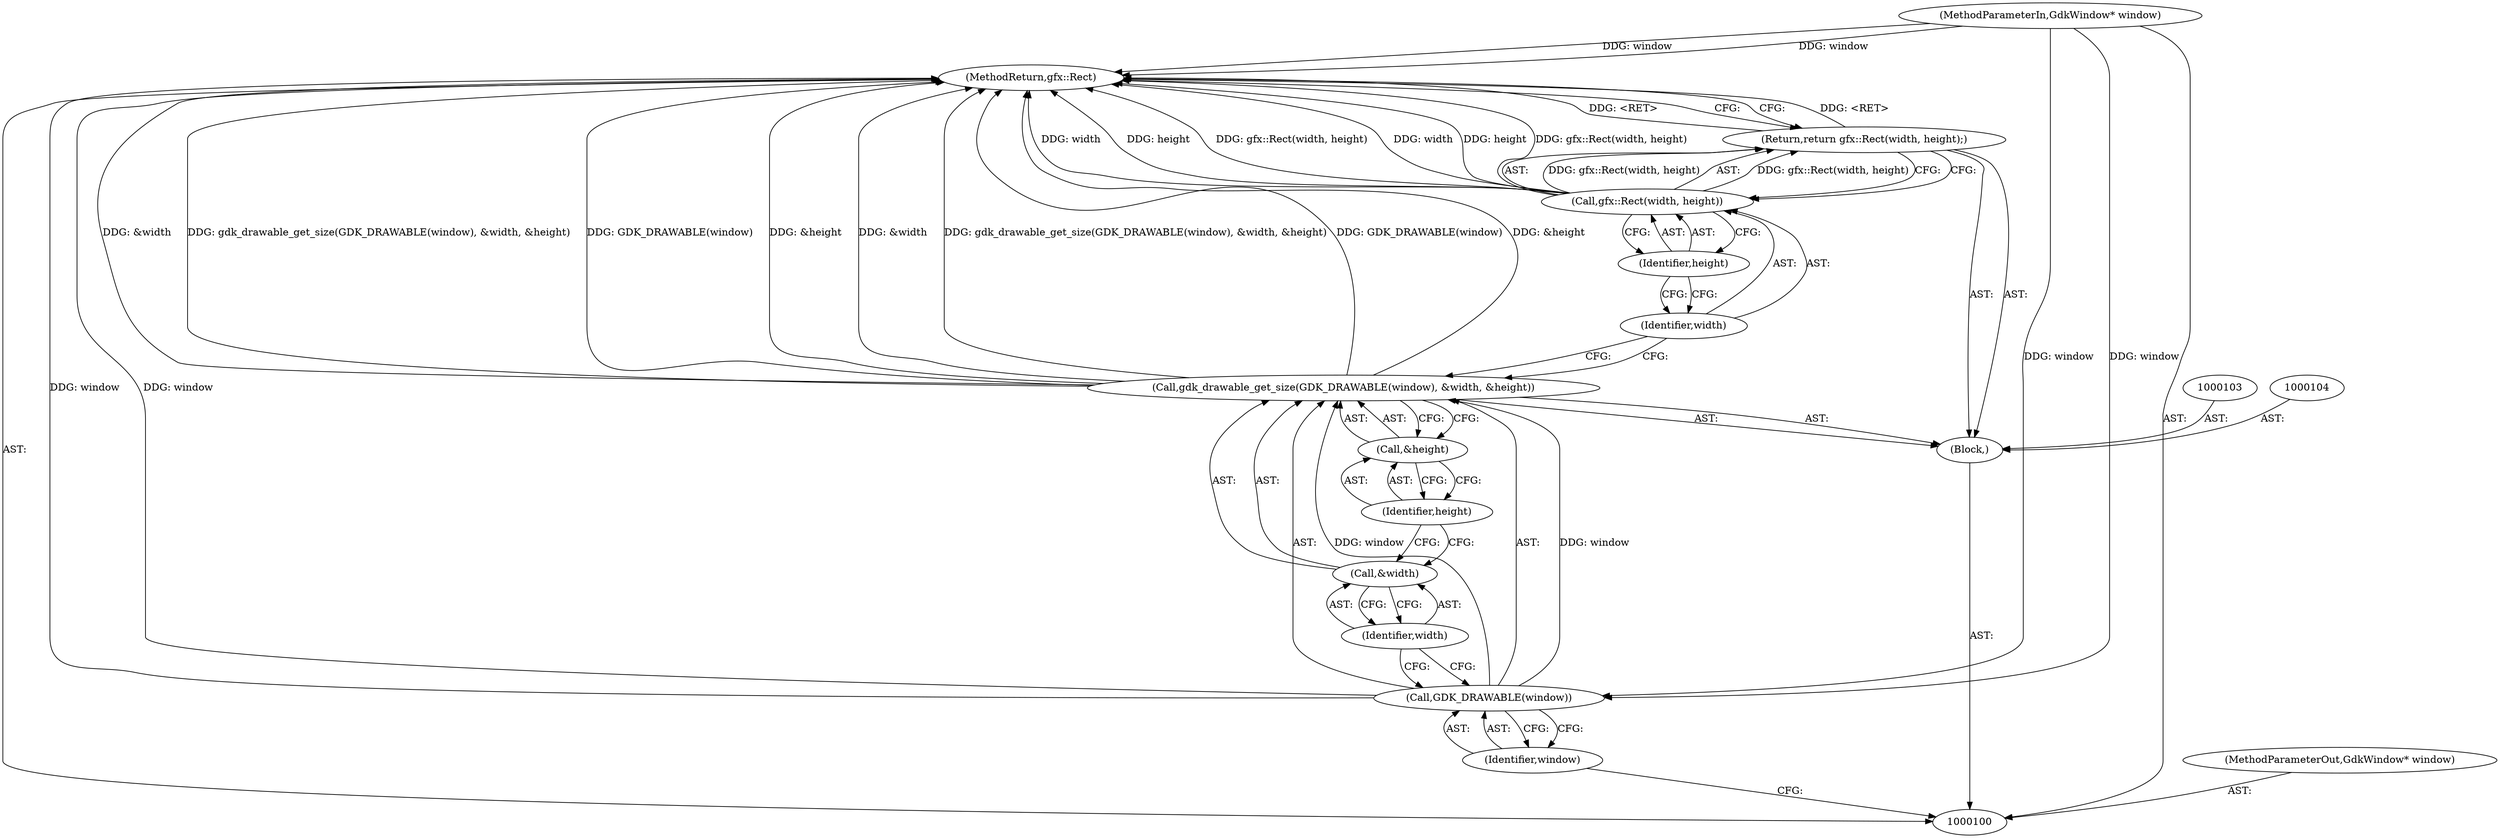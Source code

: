digraph "0_Chrome_ee8d6fd30b022ac2c87b7a190c954e7bb3c9b21e_0" {
"1000116" [label="(MethodReturn,gfx::Rect)"];
"1000101" [label="(MethodParameterIn,GdkWindow* window)"];
"1000141" [label="(MethodParameterOut,GdkWindow* window)"];
"1000102" [label="(Block,)"];
"1000106" [label="(Call,GDK_DRAWABLE(window))"];
"1000105" [label="(Call,gdk_drawable_get_size(GDK_DRAWABLE(window), &width, &height))"];
"1000107" [label="(Identifier,window)"];
"1000108" [label="(Call,&width)"];
"1000109" [label="(Identifier,width)"];
"1000110" [label="(Call,&height)"];
"1000111" [label="(Identifier,height)"];
"1000114" [label="(Identifier,width)"];
"1000112" [label="(Return,return gfx::Rect(width, height);)"];
"1000115" [label="(Identifier,height)"];
"1000113" [label="(Call,gfx::Rect(width, height))"];
"1000116" -> "1000100"  [label="AST: "];
"1000116" -> "1000112"  [label="CFG: "];
"1000105" -> "1000116"  [label="DDG: &width"];
"1000105" -> "1000116"  [label="DDG: gdk_drawable_get_size(GDK_DRAWABLE(window), &width, &height)"];
"1000105" -> "1000116"  [label="DDG: GDK_DRAWABLE(window)"];
"1000105" -> "1000116"  [label="DDG: &height"];
"1000106" -> "1000116"  [label="DDG: window"];
"1000113" -> "1000116"  [label="DDG: width"];
"1000113" -> "1000116"  [label="DDG: height"];
"1000113" -> "1000116"  [label="DDG: gfx::Rect(width, height)"];
"1000101" -> "1000116"  [label="DDG: window"];
"1000112" -> "1000116"  [label="DDG: <RET>"];
"1000101" -> "1000100"  [label="AST: "];
"1000101" -> "1000116"  [label="DDG: window"];
"1000101" -> "1000106"  [label="DDG: window"];
"1000141" -> "1000100"  [label="AST: "];
"1000102" -> "1000100"  [label="AST: "];
"1000103" -> "1000102"  [label="AST: "];
"1000104" -> "1000102"  [label="AST: "];
"1000105" -> "1000102"  [label="AST: "];
"1000112" -> "1000102"  [label="AST: "];
"1000106" -> "1000105"  [label="AST: "];
"1000106" -> "1000107"  [label="CFG: "];
"1000107" -> "1000106"  [label="AST: "];
"1000109" -> "1000106"  [label="CFG: "];
"1000106" -> "1000116"  [label="DDG: window"];
"1000106" -> "1000105"  [label="DDG: window"];
"1000101" -> "1000106"  [label="DDG: window"];
"1000105" -> "1000102"  [label="AST: "];
"1000105" -> "1000110"  [label="CFG: "];
"1000106" -> "1000105"  [label="AST: "];
"1000108" -> "1000105"  [label="AST: "];
"1000110" -> "1000105"  [label="AST: "];
"1000114" -> "1000105"  [label="CFG: "];
"1000105" -> "1000116"  [label="DDG: &width"];
"1000105" -> "1000116"  [label="DDG: gdk_drawable_get_size(GDK_DRAWABLE(window), &width, &height)"];
"1000105" -> "1000116"  [label="DDG: GDK_DRAWABLE(window)"];
"1000105" -> "1000116"  [label="DDG: &height"];
"1000106" -> "1000105"  [label="DDG: window"];
"1000107" -> "1000106"  [label="AST: "];
"1000107" -> "1000100"  [label="CFG: "];
"1000106" -> "1000107"  [label="CFG: "];
"1000108" -> "1000105"  [label="AST: "];
"1000108" -> "1000109"  [label="CFG: "];
"1000109" -> "1000108"  [label="AST: "];
"1000111" -> "1000108"  [label="CFG: "];
"1000109" -> "1000108"  [label="AST: "];
"1000109" -> "1000106"  [label="CFG: "];
"1000108" -> "1000109"  [label="CFG: "];
"1000110" -> "1000105"  [label="AST: "];
"1000110" -> "1000111"  [label="CFG: "];
"1000111" -> "1000110"  [label="AST: "];
"1000105" -> "1000110"  [label="CFG: "];
"1000111" -> "1000110"  [label="AST: "];
"1000111" -> "1000108"  [label="CFG: "];
"1000110" -> "1000111"  [label="CFG: "];
"1000114" -> "1000113"  [label="AST: "];
"1000114" -> "1000105"  [label="CFG: "];
"1000115" -> "1000114"  [label="CFG: "];
"1000112" -> "1000102"  [label="AST: "];
"1000112" -> "1000113"  [label="CFG: "];
"1000113" -> "1000112"  [label="AST: "];
"1000116" -> "1000112"  [label="CFG: "];
"1000112" -> "1000116"  [label="DDG: <RET>"];
"1000113" -> "1000112"  [label="DDG: gfx::Rect(width, height)"];
"1000115" -> "1000113"  [label="AST: "];
"1000115" -> "1000114"  [label="CFG: "];
"1000113" -> "1000115"  [label="CFG: "];
"1000113" -> "1000112"  [label="AST: "];
"1000113" -> "1000115"  [label="CFG: "];
"1000114" -> "1000113"  [label="AST: "];
"1000115" -> "1000113"  [label="AST: "];
"1000112" -> "1000113"  [label="CFG: "];
"1000113" -> "1000116"  [label="DDG: width"];
"1000113" -> "1000116"  [label="DDG: height"];
"1000113" -> "1000116"  [label="DDG: gfx::Rect(width, height)"];
"1000113" -> "1000112"  [label="DDG: gfx::Rect(width, height)"];
}
